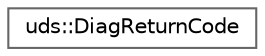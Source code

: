 digraph "Graphical Class Hierarchy"
{
 // LATEX_PDF_SIZE
  bgcolor="transparent";
  edge [fontname=Helvetica,fontsize=10,labelfontname=Helvetica,labelfontsize=10];
  node [fontname=Helvetica,fontsize=10,shape=box,height=0.2,width=0.4];
  rankdir="LR";
  Node0 [id="Node000000",label="uds::DiagReturnCode",height=0.2,width=0.4,color="grey40", fillcolor="white", style="filled",URL="$d1/dd4/classuds_1_1DiagReturnCode.html",tooltip=" "];
}
